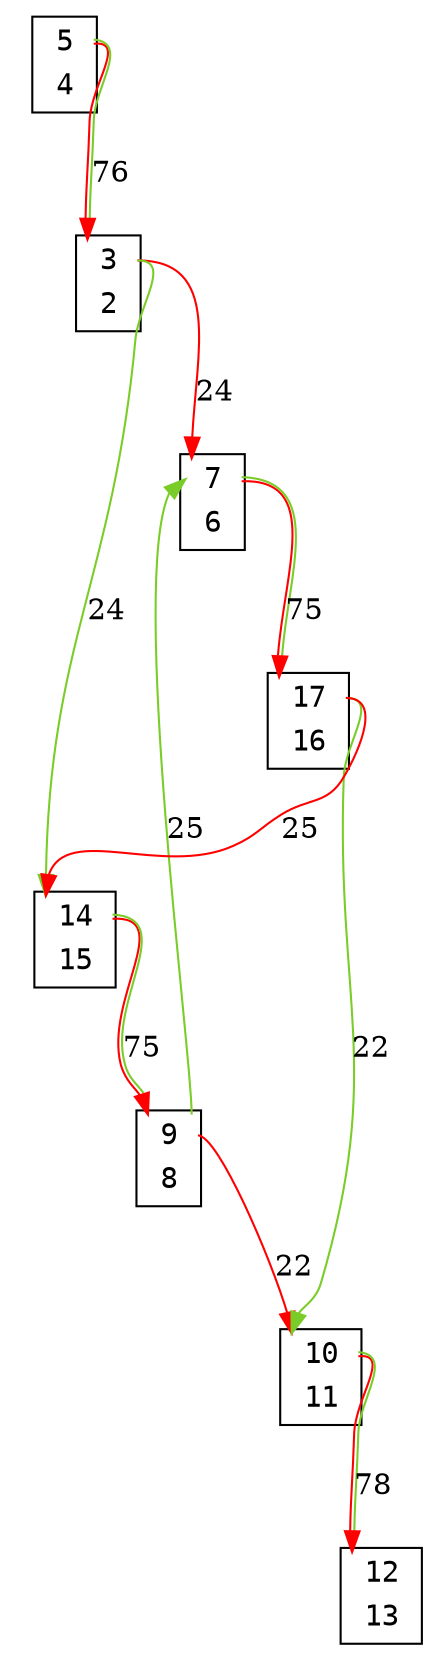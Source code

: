 digraph my_graph {
node[fontname=<Courier>,shape=<plaintext>]
vertex_0x7f3991f1ed00_0x7f3991fa7220[label=<<TABLE bgcolor = "white">
<TR><TD BORDER = "0" PORT = "port_0x7f3991fa7220_in"></TD><TD BORDER = "0" PORT = "port_">3</TD><TD BORDER = "0" PORT = "port_0x7f3991fa7220_out"></TD></TR>
<TR><TD BORDER = "0" PORT = "port_0x7f3991f1ed00_out"></TD><TD BORDER = "0" PORT = "port_">2</TD><TD BORDER = "0" PORT = "port_0x7f3991f1ed00_in"></TD></TR>
</TABLE>>,style=<filled>,color=<black>,fillcolor=<white>]
vertex_0x7f395d0160a0_0x7f3991f1eeb0[label=<<TABLE bgcolor = "white">
<TR><TD BORDER = "0" PORT = "port_0x7f3991f1eeb0_in"></TD><TD BORDER = "0" PORT = "port_">5</TD><TD BORDER = "0" PORT = "port_0x7f3991f1eeb0_out"></TD></TR>
<TR><TD BORDER = "0" PORT = "port_0x7f395d0160a0_out"></TD><TD BORDER = "0" PORT = "port_">4</TD><TD BORDER = "0" PORT = "port_0x7f395d0160a0_in"></TD></TR>
</TABLE>>,style=<filled>,color=<black>,fillcolor=<white>]
vertex_0x7f395c816040_0x7f3991416040[label=<<TABLE bgcolor = "white">
<TR><TD BORDER = "0" PORT = "port_0x7f3991416040_in"></TD><TD BORDER = "0" PORT = "port_">7</TD><TD BORDER = "0" PORT = "port_0x7f3991416040_out"></TD></TR>
<TR><TD BORDER = "0" PORT = "port_0x7f395c816040_out"></TD><TD BORDER = "0" PORT = "port_">6</TD><TD BORDER = "0" PORT = "port_0x7f395c816040_in"></TD></TR>
</TABLE>>,style=<filled>,color=<black>,fillcolor=<white>]
vertex_0x7f3991416190_0x7f3991fa7100[label=<<TABLE bgcolor = "white">
<TR><TD BORDER = "0" PORT = "port_0x7f3991fa7100_in"></TD><TD BORDER = "0" PORT = "port_">9</TD><TD BORDER = "0" PORT = "port_0x7f3991fa7100_out"></TD></TR>
<TR><TD BORDER = "0" PORT = "port_0x7f3991416190_out"></TD><TD BORDER = "0" PORT = "port_">8</TD><TD BORDER = "0" PORT = "port_0x7f3991416190_in"></TD></TR>
</TABLE>>,style=<filled>,color=<black>,fillcolor=<white>]
vertex_0x7f395d016100_0x7f3991416160[label=<<TABLE bgcolor = "white">
<TR><TD BORDER = "0" PORT = "port_0x7f3991416160_in"></TD><TD BORDER = "0" PORT = "port_">10</TD><TD BORDER = "0" PORT = "port_0x7f3991416160_out"></TD></TR>
<TR><TD BORDER = "0" PORT = "port_0x7f395d016100_out"></TD><TD BORDER = "0" PORT = "port_">11</TD><TD BORDER = "0" PORT = "port_0x7f395d016100_in"></TD></TR>
</TABLE>>,style=<filled>,color=<black>,fillcolor=<white>]
vertex_0x7f3991fa72b0_0x7f3991fa72e0[label=<<TABLE bgcolor = "white">
<TR><TD BORDER = "0" PORT = "port_0x7f3991fa72e0_in"></TD><TD BORDER = "0" PORT = "port_">12</TD><TD BORDER = "0" PORT = "port_0x7f3991fa72e0_out"></TD></TR>
<TR><TD BORDER = "0" PORT = "port_0x7f3991fa72b0_out"></TD><TD BORDER = "0" PORT = "port_">13</TD><TD BORDER = "0" PORT = "port_0x7f3991fa72b0_in"></TD></TR>
</TABLE>>,style=<filled>,color=<black>,fillcolor=<white>]
vertex_0x7f3991f1edc0_0x7f3991fa71f0[label=<<TABLE bgcolor = "white">
<TR><TD BORDER = "0" PORT = "port_0x7f3991fa71f0_in"></TD><TD BORDER = "0" PORT = "port_">14</TD><TD BORDER = "0" PORT = "port_0x7f3991fa71f0_out"></TD></TR>
<TR><TD BORDER = "0" PORT = "port_0x7f3991f1edc0_out"></TD><TD BORDER = "0" PORT = "port_">15</TD><TD BORDER = "0" PORT = "port_0x7f3991f1edc0_in"></TD></TR>
</TABLE>>,style=<filled>,color=<black>,fillcolor=<white>]
vertex_0x7f3991fa7250_0x7f3991fa7370[label=<<TABLE bgcolor = "white">
<TR><TD BORDER = "0" PORT = "port_0x7f3991fa7370_in"></TD><TD BORDER = "0" PORT = "port_">17</TD><TD BORDER = "0" PORT = "port_0x7f3991fa7370_out"></TD></TR>
<TR><TD BORDER = "0" PORT = "port_0x7f3991fa7250_out"></TD><TD BORDER = "0" PORT = "port_">16</TD><TD BORDER = "0" PORT = "port_0x7f3991fa7250_in"></TD></TR>
</TABLE>>,style=<filled>,color=<black>,fillcolor=<white>]
vertex_0x7f395d0160a0_0x7f3991f1eeb0:port_0x7f3991f1eeb0_out->vertex_0x7f3991f1ed00_0x7f3991fa7220:port_0x7f3991fa7220_in[label="76",len=<0>,K=<0>,color=<0 1 1:0.250 0.800 0.800>]
vertex_0x7f3991416190_0x7f3991fa7100:port_0x7f3991fa7100_out->vertex_0x7f395c816040_0x7f3991416040:port_0x7f3991416040_in[label="25",len=<0>,K=<0>,color=<0.250 0.800 0.800>]
vertex_0x7f395d016100_0x7f3991416160:port_0x7f3991416160_out->vertex_0x7f3991fa72b0_0x7f3991fa72e0:port_0x7f3991fa72e0_in[label="78",len=<0>,K=<0>,color=<0 1 1:0.250 0.800 0.800>]
vertex_0x7f3991f1edc0_0x7f3991fa71f0:port_0x7f3991fa71f0_out->vertex_0x7f3991416190_0x7f3991fa7100:port_0x7f3991fa7100_in[label="75",len=<0>,K=<0>,color=<0 1 1:0.250 0.800 0.800>]
vertex_0x7f3991fa7250_0x7f3991fa7370:port_0x7f3991fa7370_out->vertex_0x7f3991f1edc0_0x7f3991fa71f0:port_0x7f3991fa71f0_in[label="25",len=<0>,K=<0>,color=<0 1 1>]
vertex_0x7f3991fa7250_0x7f3991fa7370:port_0x7f3991fa7370_out->vertex_0x7f395d016100_0x7f3991416160:port_0x7f3991416160_in[label="22",len=<0>,K=<0>,color=<0.250 0.800 0.800>]
vertex_0x7f3991f1ed00_0x7f3991fa7220:port_0x7f3991fa7220_out->vertex_0x7f395c816040_0x7f3991416040:port_0x7f3991416040_in[label="24",len=<0>,K=<0>,color=<0 1 1>]
vertex_0x7f395c816040_0x7f3991416040:port_0x7f3991416040_out->vertex_0x7f3991fa7250_0x7f3991fa7370:port_0x7f3991fa7370_in[label="75",len=<0>,K=<0>,color=<0 1 1:0.250 0.800 0.800>]
vertex_0x7f3991416190_0x7f3991fa7100:port_0x7f3991fa7100_out->vertex_0x7f395d016100_0x7f3991416160:port_0x7f3991416160_in[label="22",len=<0>,K=<0>,color=<0 1 1>]
vertex_0x7f3991f1ed00_0x7f3991fa7220:port_0x7f3991fa7220_out->vertex_0x7f3991f1edc0_0x7f3991fa71f0:port_0x7f3991fa71f0_in[label="24",len=<0>,K=<0>,color=<0.250 0.800 0.800>]
}
